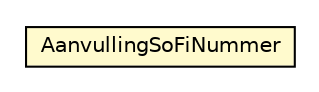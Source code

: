 #!/usr/local/bin/dot
#
# Class diagram 
# Generated by UMLGraph version R5_6-24-gf6e263 (http://www.umlgraph.org/)
#

digraph G {
	edge [fontname="Helvetica",fontsize=10,labelfontname="Helvetica",labelfontsize=10];
	node [fontname="Helvetica",fontsize=10,shape=plaintext];
	nodesep=0.25;
	ranksep=0.5;
	// nl.egem.stuf.sector.bg._0204.NNPFund.AanvullingSoFiNummer
	c113709 [label=<<table title="nl.egem.stuf.sector.bg._0204.NNPFund.AanvullingSoFiNummer" border="0" cellborder="1" cellspacing="0" cellpadding="2" port="p" bgcolor="lemonChiffon" href="./NNPFund.AanvullingSoFiNummer.html">
		<tr><td><table border="0" cellspacing="0" cellpadding="1">
<tr><td align="center" balign="center"> AanvullingSoFiNummer </td></tr>
		</table></td></tr>
		</table>>, URL="./NNPFund.AanvullingSoFiNummer.html", fontname="Helvetica", fontcolor="black", fontsize=10.0];
}

